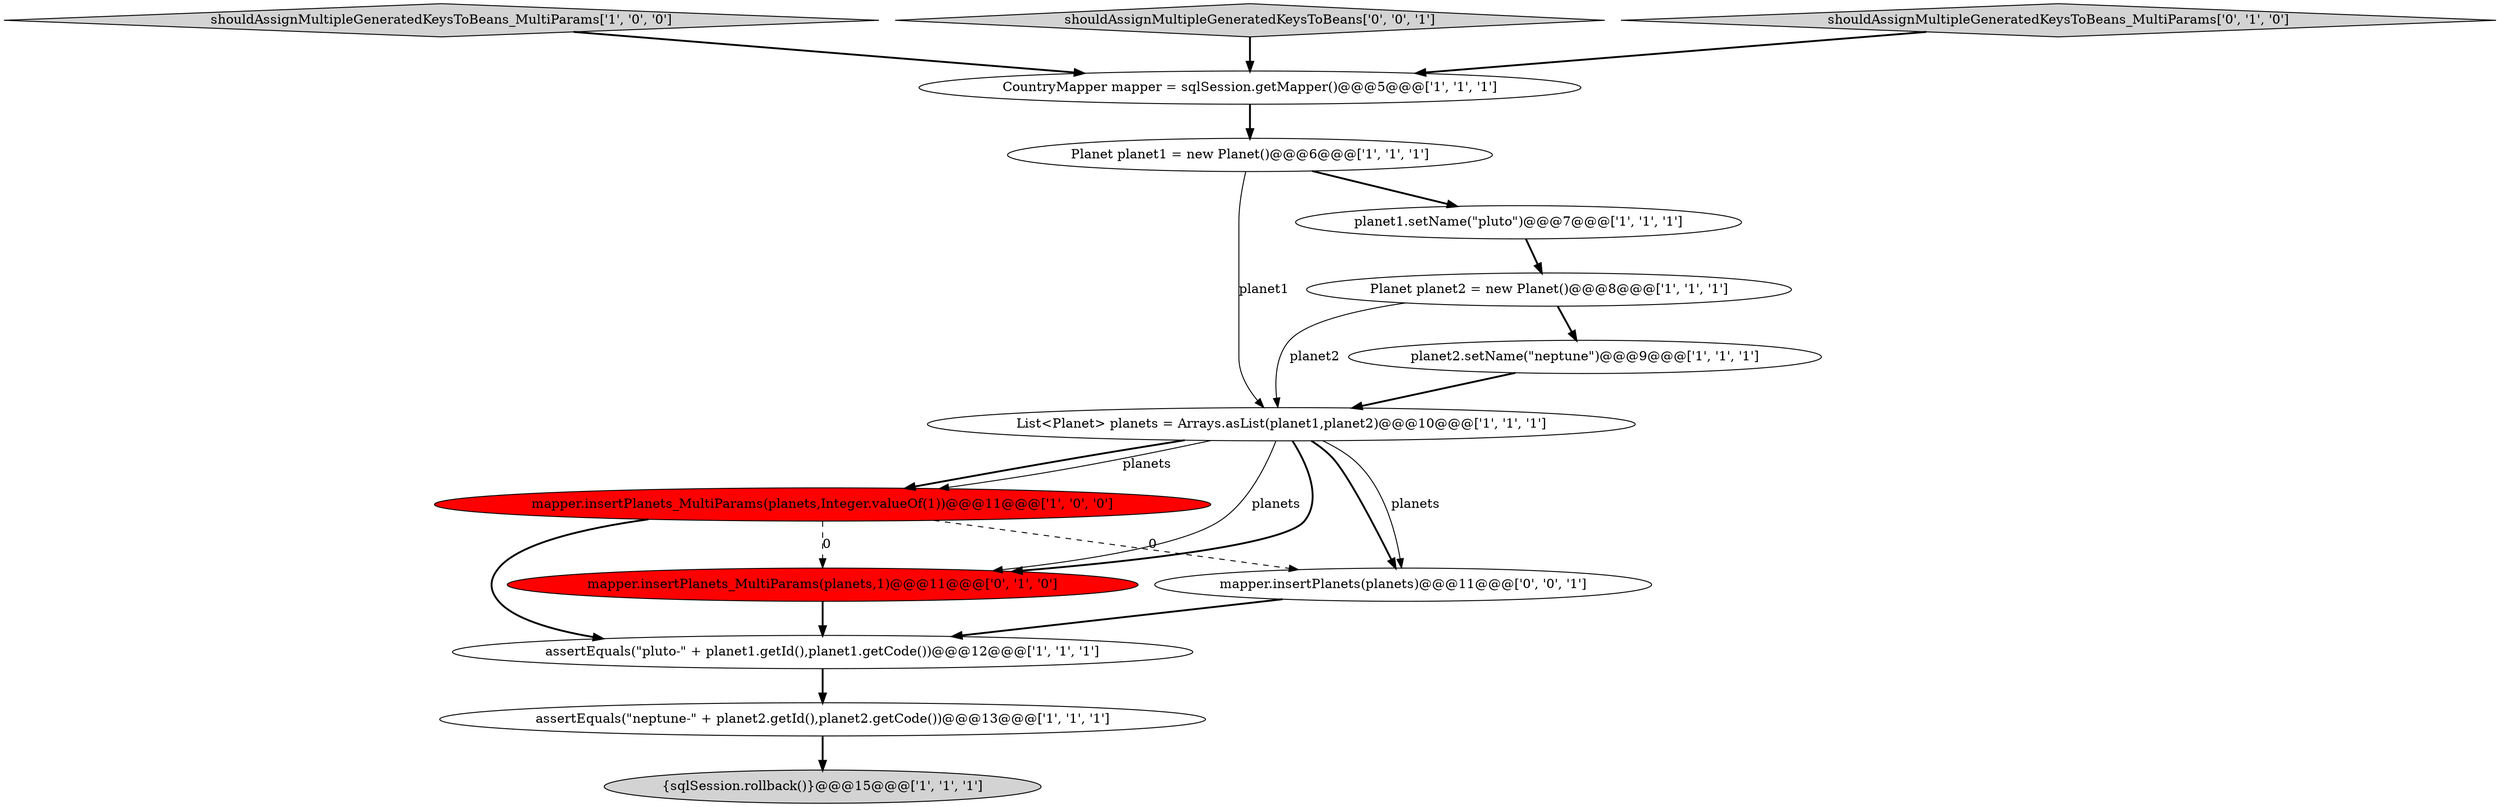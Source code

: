 digraph {
4 [style = filled, label = "assertEquals(\"pluto-\" + planet1.getId(),planet1.getCode())@@@12@@@['1', '1', '1']", fillcolor = white, shape = ellipse image = "AAA0AAABBB1BBB"];
9 [style = filled, label = "{sqlSession.rollback()}@@@15@@@['1', '1', '1']", fillcolor = lightgray, shape = ellipse image = "AAA0AAABBB1BBB"];
3 [style = filled, label = "mapper.insertPlanets_MultiParams(planets,Integer.valueOf(1))@@@11@@@['1', '0', '0']", fillcolor = red, shape = ellipse image = "AAA1AAABBB1BBB"];
12 [style = filled, label = "mapper.insertPlanets_MultiParams(planets,1)@@@11@@@['0', '1', '0']", fillcolor = red, shape = ellipse image = "AAA1AAABBB2BBB"];
1 [style = filled, label = "shouldAssignMultipleGeneratedKeysToBeans_MultiParams['1', '0', '0']", fillcolor = lightgray, shape = diamond image = "AAA0AAABBB1BBB"];
7 [style = filled, label = "Planet planet1 = new Planet()@@@6@@@['1', '1', '1']", fillcolor = white, shape = ellipse image = "AAA0AAABBB1BBB"];
14 [style = filled, label = "shouldAssignMultipleGeneratedKeysToBeans['0', '0', '1']", fillcolor = lightgray, shape = diamond image = "AAA0AAABBB3BBB"];
2 [style = filled, label = "assertEquals(\"neptune-\" + planet2.getId(),planet2.getCode())@@@13@@@['1', '1', '1']", fillcolor = white, shape = ellipse image = "AAA0AAABBB1BBB"];
8 [style = filled, label = "planet2.setName(\"neptune\")@@@9@@@['1', '1', '1']", fillcolor = white, shape = ellipse image = "AAA0AAABBB1BBB"];
5 [style = filled, label = "Planet planet2 = new Planet()@@@8@@@['1', '1', '1']", fillcolor = white, shape = ellipse image = "AAA0AAABBB1BBB"];
10 [style = filled, label = "planet1.setName(\"pluto\")@@@7@@@['1', '1', '1']", fillcolor = white, shape = ellipse image = "AAA0AAABBB1BBB"];
13 [style = filled, label = "mapper.insertPlanets(planets)@@@11@@@['0', '0', '1']", fillcolor = white, shape = ellipse image = "AAA0AAABBB3BBB"];
0 [style = filled, label = "List<Planet> planets = Arrays.asList(planet1,planet2)@@@10@@@['1', '1', '1']", fillcolor = white, shape = ellipse image = "AAA0AAABBB1BBB"];
11 [style = filled, label = "shouldAssignMultipleGeneratedKeysToBeans_MultiParams['0', '1', '0']", fillcolor = lightgray, shape = diamond image = "AAA0AAABBB2BBB"];
6 [style = filled, label = "CountryMapper mapper = sqlSession.getMapper()@@@5@@@['1', '1', '1']", fillcolor = white, shape = ellipse image = "AAA0AAABBB1BBB"];
0->3 [style = bold, label=""];
5->8 [style = bold, label=""];
0->13 [style = bold, label=""];
0->12 [style = solid, label="planets"];
7->10 [style = bold, label=""];
0->12 [style = bold, label=""];
11->6 [style = bold, label=""];
4->2 [style = bold, label=""];
2->9 [style = bold, label=""];
3->13 [style = dashed, label="0"];
3->4 [style = bold, label=""];
7->0 [style = solid, label="planet1"];
8->0 [style = bold, label=""];
1->6 [style = bold, label=""];
10->5 [style = bold, label=""];
3->12 [style = dashed, label="0"];
12->4 [style = bold, label=""];
0->3 [style = solid, label="planets"];
5->0 [style = solid, label="planet2"];
0->13 [style = solid, label="planets"];
6->7 [style = bold, label=""];
14->6 [style = bold, label=""];
13->4 [style = bold, label=""];
}
